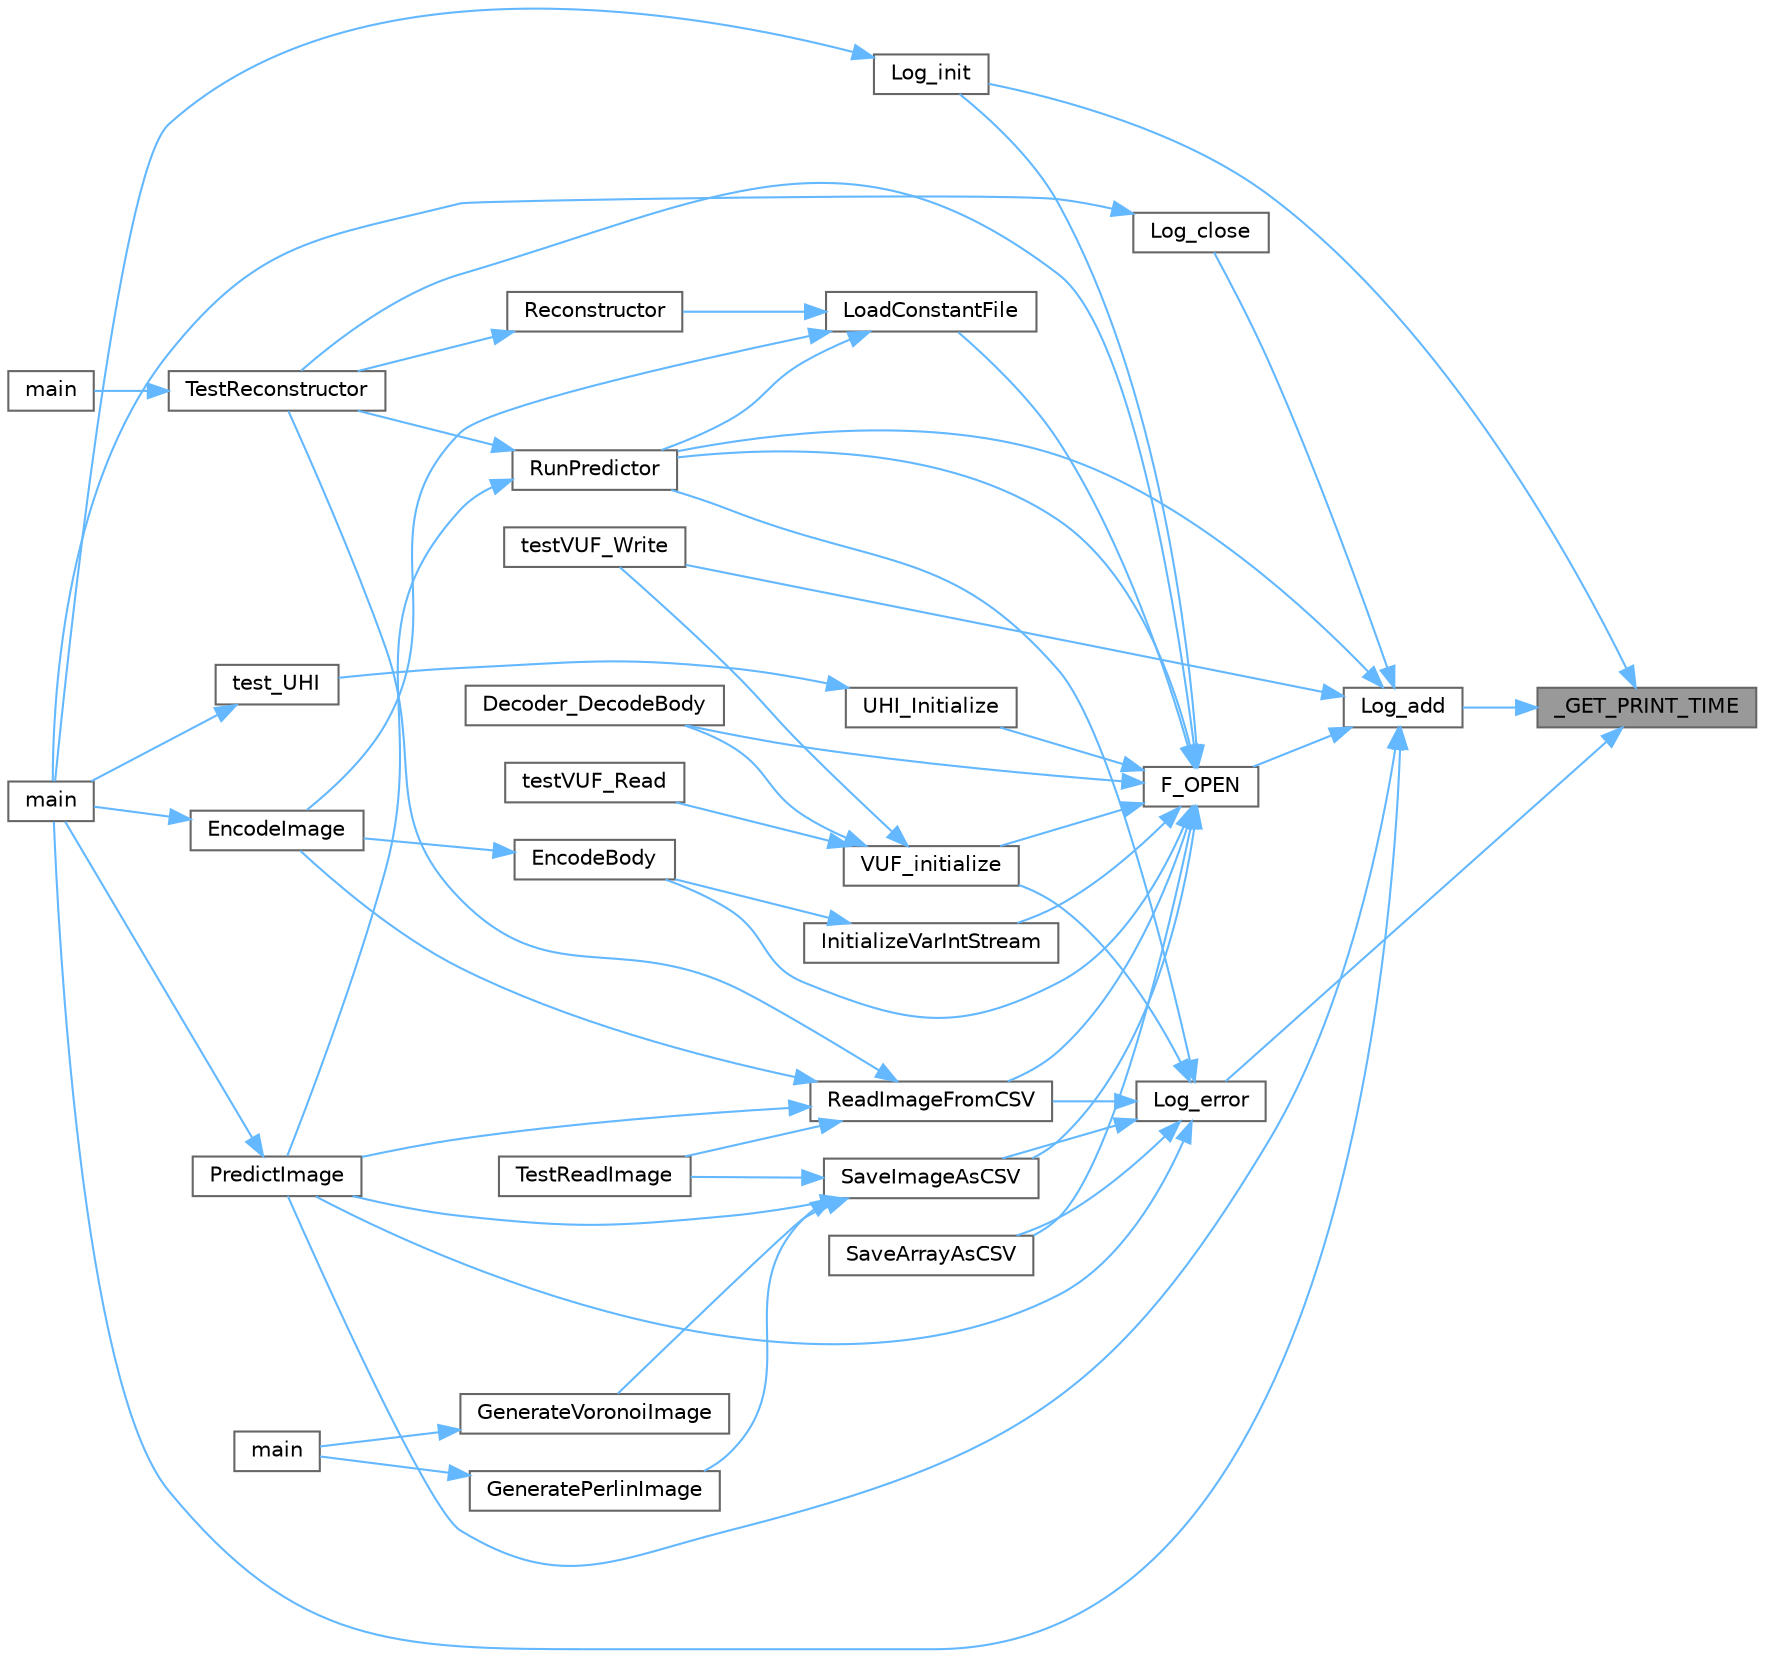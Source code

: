 digraph "_GET_PRINT_TIME"
{
 // LATEX_PDF_SIZE
  bgcolor="transparent";
  edge [fontname=Helvetica,fontsize=10,labelfontname=Helvetica,labelfontsize=10];
  node [fontname=Helvetica,fontsize=10,shape=box,height=0.2,width=0.4];
  rankdir="RL";
  Node1 [id="Node000001",label="_GET_PRINT_TIME",height=0.2,width=0.4,color="gray40", fillcolor="grey60", style="filled", fontcolor="black",tooltip=" "];
  Node1 -> Node2 [id="edge111_Node000001_Node000002",dir="back",color="steelblue1",style="solid",tooltip=" "];
  Node2 [id="Node000002",label="Log_add",height=0.2,width=0.4,color="grey40", fillcolor="white", style="filled",URL="$d5/d42/a00269.html#a61353ebf0328d8bd1f61f224305e64bb",tooltip=" "];
  Node2 -> Node3 [id="edge112_Node000002_Node000003",dir="back",color="steelblue1",style="solid",tooltip=" "];
  Node3 [id="Node000003",label="F_OPEN",height=0.2,width=0.4,color="grey40", fillcolor="white", style="filled",URL="$dc/d5d/a00278.html#a05d25080a4592a86386f6d0d3d48496c",tooltip=" "];
  Node3 -> Node4 [id="edge113_Node000003_Node000004",dir="back",color="steelblue1",style="solid",tooltip=" "];
  Node4 [id="Node000004",label="Decoder_DecodeBody",height=0.2,width=0.4,color="grey40", fillcolor="white", style="filled",URL="$d1/dc6/a00347.html#aed4e95d0c6d50bc3f99264337e2f9fb8",tooltip=" "];
  Node3 -> Node5 [id="edge114_Node000003_Node000005",dir="back",color="steelblue1",style="solid",tooltip=" "];
  Node5 [id="Node000005",label="EncodeBody",height=0.2,width=0.4,color="grey40", fillcolor="white", style="filled",URL="$d9/dd6/a00272.html#a38c7868c2a8819e7abc16148811f2e0b",tooltip=" "];
  Node5 -> Node6 [id="edge115_Node000005_Node000006",dir="back",color="steelblue1",style="solid",tooltip=" "];
  Node6 [id="Node000006",label="EncodeImage",height=0.2,width=0.4,color="grey40", fillcolor="white", style="filled",URL="$d3/d07/a00305.html#a29f9d24093c99f0e47133d90ea4286e6",tooltip=" "];
  Node6 -> Node7 [id="edge116_Node000006_Node000007",dir="back",color="steelblue1",style="solid",tooltip=" "];
  Node7 [id="Node000007",label="main",height=0.2,width=0.4,color="grey40", fillcolor="white", style="filled",URL="$d6/d2d/a00047.html#a048af25ea3eb0571ab780e44e221650e",tooltip=" "];
  Node3 -> Node8 [id="edge117_Node000003_Node000008",dir="back",color="steelblue1",style="solid",tooltip=" "];
  Node8 [id="Node000008",label="InitializeVarIntStream",height=0.2,width=0.4,color="grey40", fillcolor="white", style="filled",URL="$d6/d82/a00293.html#a0db4a8ab23a4af63c99d5fbfca9073eb",tooltip=" "];
  Node8 -> Node5 [id="edge118_Node000008_Node000005",dir="back",color="steelblue1",style="solid",tooltip=" "];
  Node3 -> Node9 [id="edge119_Node000003_Node000009",dir="back",color="steelblue1",style="solid",tooltip=" "];
  Node9 [id="Node000009",label="LoadConstantFile",height=0.2,width=0.4,color="grey40", fillcolor="white", style="filled",URL="$db/d10/a00350.html#a5d642038360b72b886a5eb66e3efd14a",tooltip=" "];
  Node9 -> Node6 [id="edge120_Node000009_Node000006",dir="back",color="steelblue1",style="solid",tooltip=" "];
  Node9 -> Node10 [id="edge121_Node000009_Node000010",dir="back",color="steelblue1",style="solid",tooltip=" "];
  Node10 [id="Node000010",label="Reconstructor",height=0.2,width=0.4,color="grey40", fillcolor="white", style="filled",URL="$d3/d93/a00341.html#ad0d5b55646a3018075f07ae472ddb312",tooltip=" "];
  Node10 -> Node11 [id="edge122_Node000010_Node000011",dir="back",color="steelblue1",style="solid",tooltip=" "];
  Node11 [id="Node000011",label="TestReconstructor",height=0.2,width=0.4,color="grey40", fillcolor="white", style="filled",URL="$d3/d93/a00341.html#aadb567bbc159d00d6334e2eb36e6e253",tooltip=" "];
  Node11 -> Node12 [id="edge123_Node000011_Node000012",dir="back",color="steelblue1",style="solid",tooltip=" "];
  Node12 [id="Node000012",label="main",height=0.2,width=0.4,color="grey40", fillcolor="white", style="filled",URL="$d5/de0/a00050.html#a048af25ea3eb0571ab780e44e221650e",tooltip=" "];
  Node9 -> Node13 [id="edge124_Node000009_Node000013",dir="back",color="steelblue1",style="solid",tooltip=" "];
  Node13 [id="Node000013",label="RunPredictor",height=0.2,width=0.4,color="grey40", fillcolor="white", style="filled",URL="$d8/d8e/a00344.html#a4a94804509574a94d896a4164802bcd2",tooltip=" "];
  Node13 -> Node14 [id="edge125_Node000013_Node000014",dir="back",color="steelblue1",style="solid",tooltip=" "];
  Node14 [id="Node000014",label="PredictImage",height=0.2,width=0.4,color="grey40", fillcolor="white", style="filled",URL="$d3/d07/a00305.html#a7fae527c979b4b287e1f9672c8d2c366",tooltip=" "];
  Node14 -> Node7 [id="edge126_Node000014_Node000007",dir="back",color="steelblue1",style="solid",tooltip=" "];
  Node13 -> Node11 [id="edge127_Node000013_Node000011",dir="back",color="steelblue1",style="solid",tooltip=" "];
  Node3 -> Node15 [id="edge128_Node000003_Node000015",dir="back",color="steelblue1",style="solid",tooltip=" "];
  Node15 [id="Node000015",label="Log_init",height=0.2,width=0.4,color="grey40", fillcolor="white", style="filled",URL="$d5/d42/a00269.html#a0b7cf426e0ba603b54206d70e4c93f04",tooltip=" "];
  Node15 -> Node7 [id="edge129_Node000015_Node000007",dir="back",color="steelblue1",style="solid",tooltip=" "];
  Node3 -> Node16 [id="edge130_Node000003_Node000016",dir="back",color="steelblue1",style="solid",tooltip=" "];
  Node16 [id="Node000016",label="ReadImageFromCSV",height=0.2,width=0.4,color="grey40", fillcolor="white", style="filled",URL="$df/da9/a00263.html#aba677341d6fd704867c56e0b5d6f3fc3",tooltip=" "];
  Node16 -> Node6 [id="edge131_Node000016_Node000006",dir="back",color="steelblue1",style="solid",tooltip=" "];
  Node16 -> Node14 [id="edge132_Node000016_Node000014",dir="back",color="steelblue1",style="solid",tooltip=" "];
  Node16 -> Node17 [id="edge133_Node000016_Node000017",dir="back",color="steelblue1",style="solid",tooltip=" "];
  Node17 [id="Node000017",label="TestReadImage",height=0.2,width=0.4,color="grey40", fillcolor="white", style="filled",URL="$d3/d07/a00305.html#aac70a37466945a2c91d42fbfb9d1dcbb",tooltip=" "];
  Node16 -> Node11 [id="edge134_Node000016_Node000011",dir="back",color="steelblue1",style="solid",tooltip=" "];
  Node3 -> Node13 [id="edge135_Node000003_Node000013",dir="back",color="steelblue1",style="solid",tooltip=" "];
  Node3 -> Node18 [id="edge136_Node000003_Node000018",dir="back",color="steelblue1",style="solid",tooltip=" "];
  Node18 [id="Node000018",label="SaveArrayAsCSV",height=0.2,width=0.4,color="grey40", fillcolor="white", style="filled",URL="$df/da9/a00263.html#a3e3e00c9789afb1d2f5f2c7004bd82ad",tooltip=" "];
  Node3 -> Node19 [id="edge137_Node000003_Node000019",dir="back",color="steelblue1",style="solid",tooltip=" "];
  Node19 [id="Node000019",label="SaveImageAsCSV",height=0.2,width=0.4,color="grey40", fillcolor="white", style="filled",URL="$df/da9/a00263.html#a214fc383a5cb483508da7bb0449a9528",tooltip=" "];
  Node19 -> Node20 [id="edge138_Node000019_Node000020",dir="back",color="steelblue1",style="solid",tooltip=" "];
  Node20 [id="Node000020",label="GeneratePerlinImage",height=0.2,width=0.4,color="grey40", fillcolor="white", style="filled",URL="$d0/d61/a00302.html#a6d727efa497a4b992c90483602583515",tooltip=" "];
  Node20 -> Node21 [id="edge139_Node000020_Node000021",dir="back",color="steelblue1",style="solid",tooltip=" "];
  Node21 [id="Node000021",label="main",height=0.2,width=0.4,color="grey40", fillcolor="white", style="filled",URL="$dc/dee/a00053.html#a048af25ea3eb0571ab780e44e221650e",tooltip=" "];
  Node19 -> Node22 [id="edge140_Node000019_Node000022",dir="back",color="steelblue1",style="solid",tooltip=" "];
  Node22 [id="Node000022",label="GenerateVoronoiImage",height=0.2,width=0.4,color="grey40", fillcolor="white", style="filled",URL="$d3/d07/a00305.html#a450c7f9206bff8de0c177e34e6b5bcf4",tooltip=" "];
  Node22 -> Node21 [id="edge141_Node000022_Node000021",dir="back",color="steelblue1",style="solid",tooltip=" "];
  Node19 -> Node14 [id="edge142_Node000019_Node000014",dir="back",color="steelblue1",style="solid",tooltip=" "];
  Node19 -> Node17 [id="edge143_Node000019_Node000017",dir="back",color="steelblue1",style="solid",tooltip=" "];
  Node3 -> Node11 [id="edge144_Node000003_Node000011",dir="back",color="steelblue1",style="solid",tooltip=" "];
  Node3 -> Node23 [id="edge145_Node000003_Node000023",dir="back",color="steelblue1",style="solid",tooltip=" "];
  Node23 [id="Node000023",label="UHI_Initialize",height=0.2,width=0.4,color="grey40", fillcolor="white", style="filled",URL="$d1/d5d/a00311.html#a6114b6569fbd42d5a3fa05f4cd82cc7e",tooltip=" "];
  Node23 -> Node24 [id="edge146_Node000023_Node000024",dir="back",color="steelblue1",style="solid",tooltip=" "];
  Node24 [id="Node000024",label="test_UHI",height=0.2,width=0.4,color="grey40", fillcolor="white", style="filled",URL="$d3/d5e/a00275.html#a24aa285f65de829c8a9791d901405626",tooltip=" "];
  Node24 -> Node7 [id="edge147_Node000024_Node000007",dir="back",color="steelblue1",style="solid",tooltip=" "];
  Node3 -> Node25 [id="edge148_Node000003_Node000025",dir="back",color="steelblue1",style="solid",tooltip=" "];
  Node25 [id="Node000025",label="VUF_initialize",height=0.2,width=0.4,color="grey40", fillcolor="white", style="filled",URL="$dc/d84/a00338.html#a07ca21a87dab6f536b7f4d69050f5602",tooltip=" "];
  Node25 -> Node4 [id="edge149_Node000025_Node000004",dir="back",color="steelblue1",style="solid",tooltip=" "];
  Node25 -> Node26 [id="edge150_Node000025_Node000026",dir="back",color="steelblue1",style="solid",tooltip=" "];
  Node26 [id="Node000026",label="testVUF_Read",height=0.2,width=0.4,color="grey40", fillcolor="white", style="filled",URL="$d8/d23/a00326.html#aaac61ccbc34855ae728a8a9d45db1105",tooltip=" "];
  Node25 -> Node27 [id="edge151_Node000025_Node000027",dir="back",color="steelblue1",style="solid",tooltip=" "];
  Node27 [id="Node000027",label="testVUF_Write",height=0.2,width=0.4,color="grey40", fillcolor="white", style="filled",URL="$d8/d23/a00326.html#af925d49ae82dafea37f82c0d044a6308",tooltip=" "];
  Node2 -> Node28 [id="edge152_Node000002_Node000028",dir="back",color="steelblue1",style="solid",tooltip=" "];
  Node28 [id="Node000028",label="Log_close",height=0.2,width=0.4,color="grey40", fillcolor="white", style="filled",URL="$d5/d42/a00269.html#ad02317523a9dd7b5180cccbc0371ac6a",tooltip=" "];
  Node28 -> Node7 [id="edge153_Node000028_Node000007",dir="back",color="steelblue1",style="solid",tooltip=" "];
  Node2 -> Node7 [id="edge154_Node000002_Node000007",dir="back",color="steelblue1",style="solid",tooltip=" "];
  Node2 -> Node14 [id="edge155_Node000002_Node000014",dir="back",color="steelblue1",style="solid",tooltip=" "];
  Node2 -> Node13 [id="edge156_Node000002_Node000013",dir="back",color="steelblue1",style="solid",tooltip=" "];
  Node2 -> Node27 [id="edge157_Node000002_Node000027",dir="back",color="steelblue1",style="solid",tooltip=" "];
  Node1 -> Node29 [id="edge158_Node000001_Node000029",dir="back",color="steelblue1",style="solid",tooltip=" "];
  Node29 [id="Node000029",label="Log_error",height=0.2,width=0.4,color="grey40", fillcolor="white", style="filled",URL="$d5/d42/a00269.html#ad795690a809192117add6898be812267",tooltip=" "];
  Node29 -> Node14 [id="edge159_Node000029_Node000014",dir="back",color="steelblue1",style="solid",tooltip=" "];
  Node29 -> Node16 [id="edge160_Node000029_Node000016",dir="back",color="steelblue1",style="solid",tooltip=" "];
  Node29 -> Node13 [id="edge161_Node000029_Node000013",dir="back",color="steelblue1",style="solid",tooltip=" "];
  Node29 -> Node18 [id="edge162_Node000029_Node000018",dir="back",color="steelblue1",style="solid",tooltip=" "];
  Node29 -> Node19 [id="edge163_Node000029_Node000019",dir="back",color="steelblue1",style="solid",tooltip=" "];
  Node29 -> Node25 [id="edge164_Node000029_Node000025",dir="back",color="steelblue1",style="solid",tooltip=" "];
  Node1 -> Node15 [id="edge165_Node000001_Node000015",dir="back",color="steelblue1",style="solid",tooltip=" "];
}
